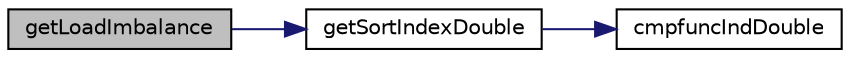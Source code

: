 digraph "getLoadImbalance"
{
 // LATEX_PDF_SIZE
  edge [fontname="Helvetica",fontsize="10",labelfontname="Helvetica",labelfontsize="10"];
  node [fontname="Helvetica",fontsize="10",shape=record];
  rankdir="LR";
  Node1 [label="getLoadImbalance",height=0.2,width=0.4,color="black", fillcolor="grey75", style="filled", fontcolor="black",tooltip=" "];
  Node1 -> Node2 [color="midnightblue",fontsize="10",style="solid",fontname="Helvetica"];
  Node2 [label="getSortIndexDouble",height=0.2,width=0.4,color="black", fillcolor="white", style="filled",URL="$supernodalForest_8c.html#a1194c914a1423b02c7904027b11b95d7",tooltip=" "];
  Node2 -> Node3 [color="midnightblue",fontsize="10",style="solid",fontname="Helvetica"];
  Node3 [label="cmpfuncIndDouble",height=0.2,width=0.4,color="black", fillcolor="white", style="filled",URL="$supernodalForest_8c.html#a8c17c655c41ac51378206ebbde77765c",tooltip=" "];
}

